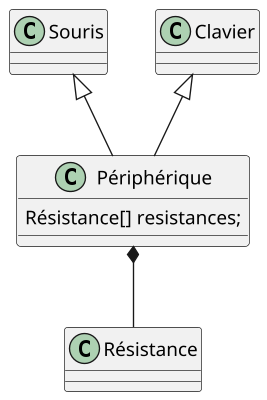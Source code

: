 @startuml resistance
scale 400*400

class Périphérique {
  Résistance[] resistances;
}
Périphérique *-- Résistance
Souris <|-- Périphérique
Clavier <|-- Périphérique

@enduml